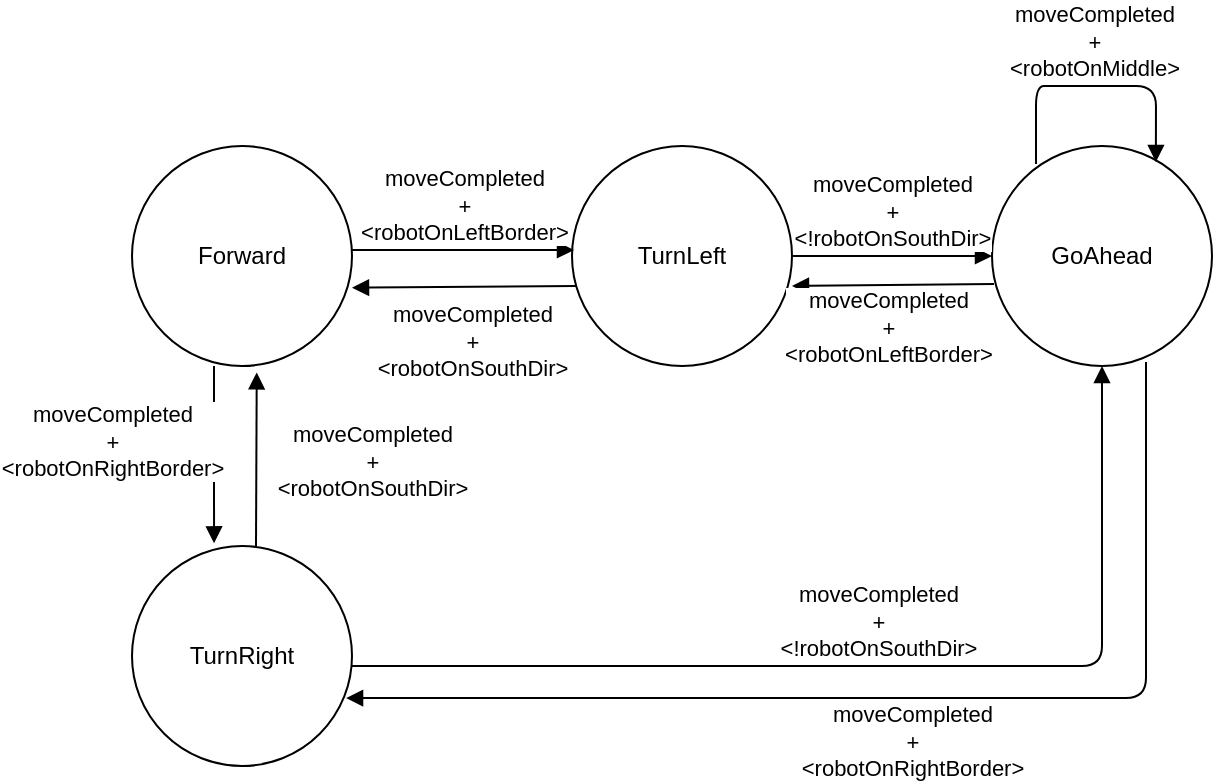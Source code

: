 <mxfile pages="1" version="11.2.8" type="device"><diagram id="H__DKZLHm-4zjvb1GnlB" name="Page-1"><mxGraphModel dx="854" dy="395" grid="1" gridSize="10" guides="1" tooltips="1" connect="1" arrows="1" fold="1" page="1" pageScale="1" pageWidth="827" pageHeight="1169" math="0" shadow="0"><root><mxCell id="0"/><mxCell id="1" parent="0"/><mxCell id="DM-4eyBbAJWJOmUIMKI_-1" value="Forward" style="ellipse;whiteSpace=wrap;html=1;" vertex="1" parent="1"><mxGeometry x="170" y="70" width="110" height="110" as="geometry"/></mxCell><mxCell id="DM-4eyBbAJWJOmUIMKI_-2" value="TurnLeft" style="ellipse;whiteSpace=wrap;html=1;" vertex="1" parent="1"><mxGeometry x="390" y="70" width="110" height="110" as="geometry"/></mxCell><mxCell id="DM-4eyBbAJWJOmUIMKI_-3" value="GoAhead" style="ellipse;whiteSpace=wrap;html=1;" vertex="1" parent="1"><mxGeometry x="600" y="70" width="110" height="110" as="geometry"/></mxCell><mxCell id="DM-4eyBbAJWJOmUIMKI_-4" value="TurnRight" style="ellipse;whiteSpace=wrap;html=1;" vertex="1" parent="1"><mxGeometry x="170" y="270" width="110" height="110" as="geometry"/></mxCell><mxCell id="DM-4eyBbAJWJOmUIMKI_-5" value="moveCompleted&lt;br&gt;+&lt;br&gt;&amp;lt;robotOnLeftBorder&amp;gt;" style="html=1;verticalAlign=bottom;endArrow=block;" edge="1" parent="1"><mxGeometry width="80" relative="1" as="geometry"><mxPoint x="280" y="122" as="sourcePoint"/><mxPoint x="391" y="122" as="targetPoint"/></mxGeometry></mxCell><mxCell id="DM-4eyBbAJWJOmUIMKI_-9" value="moveCompleted&lt;br&gt;+&lt;br&gt;&amp;lt;robotOnRightBorder&amp;gt;" style="html=1;verticalAlign=bottom;endArrow=block;entryX=0.373;entryY=-0.012;entryDx=0;entryDy=0;entryPerimeter=0;" edge="1" parent="1" target="DM-4eyBbAJWJOmUIMKI_-4"><mxGeometry x="0.353" y="-51" width="80" relative="1" as="geometry"><mxPoint x="211" y="180" as="sourcePoint"/><mxPoint x="401" y="132" as="targetPoint"/><mxPoint as="offset"/></mxGeometry></mxCell><mxCell id="DM-4eyBbAJWJOmUIMKI_-10" value="moveCompleted&lt;br&gt;+&lt;br&gt;&amp;lt;robotOnSouthDir&amp;gt;" style="html=1;verticalAlign=bottom;endArrow=block;exitX=0.018;exitY=0.636;exitDx=0;exitDy=0;exitPerimeter=0;entryX=1;entryY=0.644;entryDx=0;entryDy=0;entryPerimeter=0;" edge="1" parent="1" source="DM-4eyBbAJWJOmUIMKI_-2" target="DM-4eyBbAJWJOmUIMKI_-1"><mxGeometry x="-0.063" y="50" width="80" relative="1" as="geometry"><mxPoint x="300" y="210" as="sourcePoint"/><mxPoint x="290" y="142" as="targetPoint"/><mxPoint as="offset"/></mxGeometry></mxCell><mxCell id="DM-4eyBbAJWJOmUIMKI_-11" value="moveCompleted&lt;br&gt;+&lt;br&gt;&amp;lt;!robotOnSouthDir&amp;gt;" style="html=1;verticalAlign=bottom;endArrow=block;exitX=1;exitY=0.5;exitDx=0;exitDy=0;entryX=0;entryY=0.5;entryDx=0;entryDy=0;" edge="1" parent="1" source="DM-4eyBbAJWJOmUIMKI_-2" target="DM-4eyBbAJWJOmUIMKI_-3"><mxGeometry width="80" relative="1" as="geometry"><mxPoint x="401.98" y="149.96" as="sourcePoint"/><mxPoint x="290" y="150.84" as="targetPoint"/><mxPoint as="offset"/></mxGeometry></mxCell><mxCell id="DM-4eyBbAJWJOmUIMKI_-12" value="moveCompleted&lt;br&gt;+&lt;br&gt;&amp;lt;!robotOnSouthDir&amp;gt;" style="html=1;verticalAlign=bottom;endArrow=block;entryX=0.5;entryY=1;entryDx=0;entryDy=0;" edge="1" parent="1" target="DM-4eyBbAJWJOmUIMKI_-3"><mxGeometry width="80" relative="1" as="geometry"><mxPoint x="280" y="330" as="sourcePoint"/><mxPoint x="360" y="330" as="targetPoint"/><Array as="points"><mxPoint x="400" y="330"/><mxPoint x="655" y="330"/><mxPoint x="655" y="240"/></Array></mxGeometry></mxCell><mxCell id="DM-4eyBbAJWJOmUIMKI_-14" value="moveCompleted&lt;br&gt;+&lt;br&gt;&amp;lt;robotOnSouthDir&amp;gt;" style="html=1;verticalAlign=bottom;endArrow=block;entryX=0.567;entryY=1.029;entryDx=0;entryDy=0;entryPerimeter=0;" edge="1" parent="1" target="DM-4eyBbAJWJOmUIMKI_-1"><mxGeometry x="-0.533" y="-58" width="80" relative="1" as="geometry"><mxPoint x="232" y="270" as="sourcePoint"/><mxPoint x="310" y="270" as="targetPoint"/><mxPoint as="offset"/></mxGeometry></mxCell><mxCell id="DM-4eyBbAJWJOmUIMKI_-15" value="moveCompleted&lt;br&gt;+&lt;br&gt;&amp;lt;robotOnLeftBorder&amp;gt;" style="html=1;verticalAlign=bottom;endArrow=block;exitX=0.009;exitY=0.627;exitDx=0;exitDy=0;exitPerimeter=0;" edge="1" parent="1" source="DM-4eyBbAJWJOmUIMKI_-3"><mxGeometry x="0.047" y="43" width="80" relative="1" as="geometry"><mxPoint x="490" y="230" as="sourcePoint"/><mxPoint x="500" y="140" as="targetPoint"/><mxPoint as="offset"/></mxGeometry></mxCell><mxCell id="DM-4eyBbAJWJOmUIMKI_-16" value="moveCompleted&lt;br&gt;+&lt;br&gt;&amp;lt;robotOnRightBorder&amp;gt;" style="html=1;verticalAlign=bottom;endArrow=block;exitX=0.7;exitY=0.982;exitDx=0;exitDy=0;exitPerimeter=0;entryX=0.973;entryY=0.691;entryDx=0;entryDy=0;entryPerimeter=0;" edge="1" parent="1" source="DM-4eyBbAJWJOmUIMKI_-3" target="DM-4eyBbAJWJOmUIMKI_-4"><mxGeometry x="-0.408" y="-125" width="80" relative="1" as="geometry"><mxPoint x="680" y="340" as="sourcePoint"/><mxPoint x="760" y="340" as="targetPoint"/><Array as="points"><mxPoint x="677" y="346"/></Array><mxPoint x="-117" y="169" as="offset"/></mxGeometry></mxCell><mxCell id="DM-4eyBbAJWJOmUIMKI_-17" value="moveCompleted&lt;br&gt;+&lt;br&gt;&amp;lt;robotOnMiddle&amp;gt;" style="html=1;verticalAlign=bottom;endArrow=block;exitX=0.2;exitY=0.082;exitDx=0;exitDy=0;exitPerimeter=0;entryX=0.745;entryY=0.073;entryDx=0;entryDy=0;entryPerimeter=0;" edge="1" parent="1" source="DM-4eyBbAJWJOmUIMKI_-3" target="DM-4eyBbAJWJOmUIMKI_-3"><mxGeometry width="80" relative="1" as="geometry"><mxPoint x="570" y="30" as="sourcePoint"/><mxPoint x="650" y="30" as="targetPoint"/><Array as="points"><mxPoint x="622" y="40"/><mxPoint x="630" y="40"/><mxPoint x="682" y="40"/></Array></mxGeometry></mxCell></root></mxGraphModel></diagram></mxfile>
